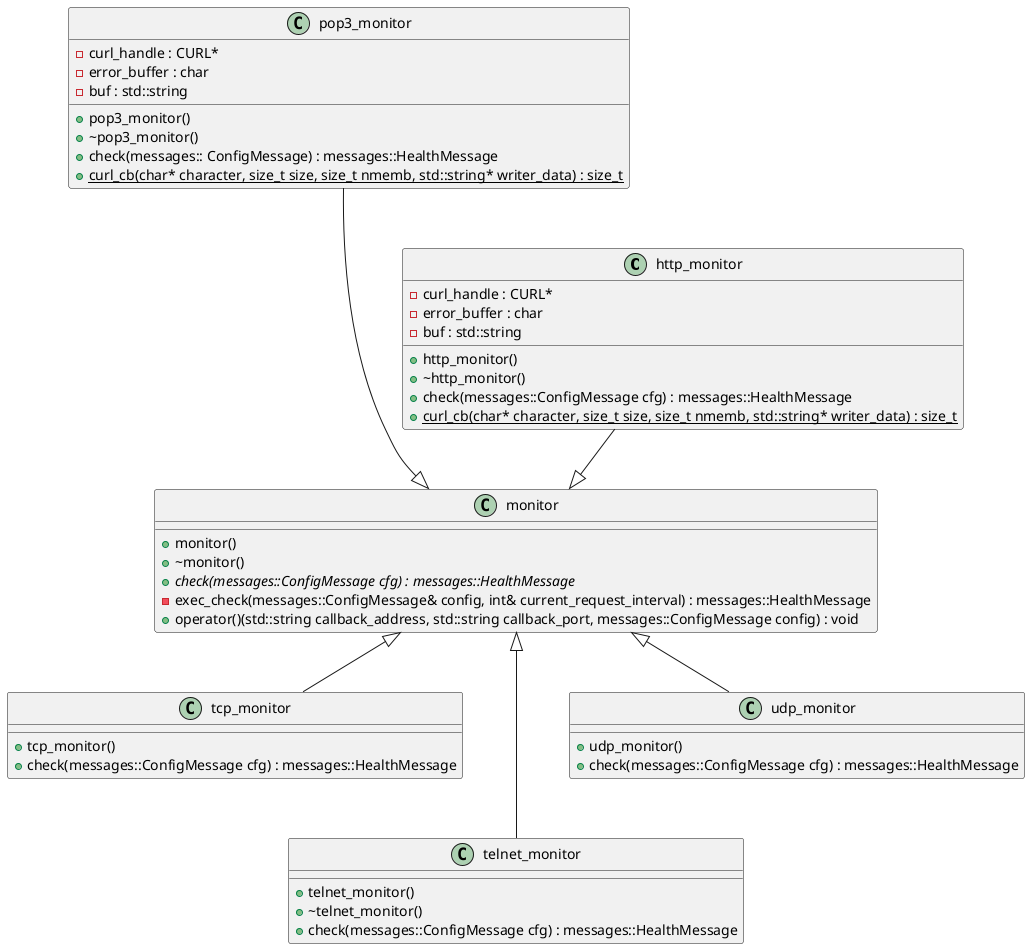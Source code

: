 @startuml monitor_variations

/' Objects '/

class http_monitor {
	+http_monitor()
	+~http_monitor()
	-curl_handle : CURL*
	-error_buffer : char
	+check(messages::ConfigMessage cfg) : messages::HealthMessage
	+{static} curl_cb(char* character, size_t size, size_t nmemb, std::string* writer_data) : size_t
	-buf : std::string
}


class monitor {
	+monitor()
	+~monitor()
	+{abstract}check(messages::ConfigMessage cfg) : messages::HealthMessage
	-exec_check(messages::ConfigMessage& config, int& current_request_interval) : messages::HealthMessage
	+operator()(std::string callback_address, std::string callback_port, messages::ConfigMessage config) : void
}


class pop3_monitor {
	+pop3_monitor()
	+~pop3_monitor()
	-curl_handle : CURL*
	-error_buffer : char
	+check(messages:: ConfigMessage) : messages::HealthMessage
	+{static} curl_cb(char* character, size_t size, size_t nmemb, std::string* writer_data) : size_t
	-buf : std::string
}


class tcp_monitor {
	+tcp_monitor()
	+check(messages::ConfigMessage cfg) : messages::HealthMessage
}


class telnet_monitor {
	+telnet_monitor()
	+~telnet_monitor()
	+check(messages::ConfigMessage cfg) : messages::HealthMessage
}


class udp_monitor {
	+udp_monitor()
	+check(messages::ConfigMessage cfg) : messages::HealthMessage
}

/' Inheritance relationships '/

monitor <|-up- http_monitor
monitor <|-up-- pop3_monitor
monitor <|-down- tcp_monitor
monitor <|-down-- telnet_monitor
monitor <|-down- udp_monitor

@enduml

